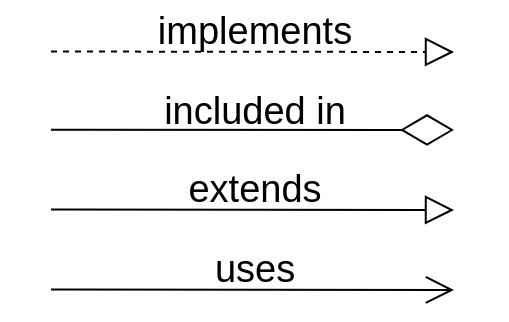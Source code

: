 <mxfile version="13.9.9" type="device"><diagram id="NnANxf0TV1XauN5ffaQm" name="Страница 1"><mxGraphModel dx="1422" dy="815" grid="1" gridSize="10" guides="1" tooltips="1" connect="1" arrows="1" fold="1" page="1" pageScale="1" pageWidth="1169" pageHeight="827" math="0" shadow="0"><root><mxCell id="0"/><mxCell id="1" parent="0"/><mxCell id="viEIj7iKy4WqhesPnavr-2" value="implements" style="text;html=1;align=center;verticalAlign=middle;resizable=0;points=[];autosize=1;fontSize=19;labelBackgroundColor=#ffffff;" vertex="1" parent="1"><mxGeometry x="125" y="79.76" width="110" height="30" as="geometry"/></mxCell><mxCell id="viEIj7iKy4WqhesPnavr-3" value="extends" style="text;html=1;align=center;verticalAlign=middle;resizable=0;points=[];autosize=1;fontSize=19;labelBackgroundColor=#ffffff;" vertex="1" parent="1"><mxGeometry x="140" y="158.76" width="80" height="30" as="geometry"/></mxCell><mxCell id="viEIj7iKy4WqhesPnavr-4" value="included in" style="text;html=1;align=center;verticalAlign=middle;resizable=0;points=[];autosize=1;fontSize=19;labelBackgroundColor=#ffffff;" vertex="1" parent="1"><mxGeometry x="125" y="119.76" width="110" height="30" as="geometry"/></mxCell><mxCell id="viEIj7iKy4WqhesPnavr-5" value="uses" style="text;html=1;align=center;verticalAlign=middle;resizable=0;points=[];autosize=1;fontSize=19;labelBackgroundColor=#ffffff;" vertex="1" parent="1"><mxGeometry x="150" y="198.76" width="60" height="30" as="geometry"/></mxCell><mxCell id="viEIj7iKy4WqhesPnavr-6" style="endArrow=block;dashed=1;endFill=0;endSize=12;html=1;fontSize=15;" edge="1" parent="1"><mxGeometry relative="1" as="geometry"><Array as="points"/><mxPoint x="78.5" y="104.76" as="sourcePoint"/><mxPoint x="280" y="105" as="targetPoint"/></mxGeometry></mxCell><mxCell id="viEIj7iKy4WqhesPnavr-7" style="endArrow=diamondThin;endFill=0;endSize=24;html=1;fontSize=15;exitX=0.5;exitY=1;exitDx=0;exitDy=0;" edge="1" parent="1"><mxGeometry relative="1" as="geometry"><Array as="points"/><mxPoint x="78.5" y="143.93" as="sourcePoint"/><mxPoint x="280" y="144" as="targetPoint"/></mxGeometry></mxCell><mxCell id="viEIj7iKy4WqhesPnavr-8" style="endArrow=block;endFill=0;endSize=12;html=1;fontSize=15;exitX=0.25;exitY=0;exitDx=0;exitDy=0;" edge="1" parent="1"><mxGeometry relative="1" as="geometry"><Array as="points"/><mxPoint x="78.5" y="183.76" as="sourcePoint"/><mxPoint x="280" y="184" as="targetPoint"/></mxGeometry></mxCell><mxCell id="viEIj7iKy4WqhesPnavr-9" style="endArrow=open;endFill=1;endSize=12;html=1;fontSize=15;exitX=0.25;exitY=1;exitDx=0;exitDy=0;" edge="1" parent="1"><mxGeometry relative="1" as="geometry"><Array as="points"/><mxPoint x="78.5" y="223.76" as="sourcePoint"/><mxPoint x="280" y="224" as="targetPoint"/></mxGeometry></mxCell></root></mxGraphModel></diagram></mxfile>